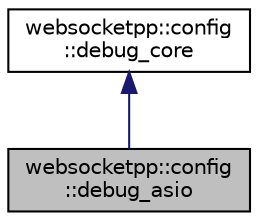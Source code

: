 digraph "websocketpp::config::debug_asio"
{
  edge [fontname="Helvetica",fontsize="10",labelfontname="Helvetica",labelfontsize="10"];
  node [fontname="Helvetica",fontsize="10",shape=record];
  Node3 [label="websocketpp::config\l::debug_asio",height=0.2,width=0.4,color="black", fillcolor="grey75", style="filled", fontcolor="black"];
  Node4 -> Node3 [dir="back",color="midnightblue",fontsize="10",style="solid",fontname="Helvetica"];
  Node4 [label="websocketpp::config\l::debug_core",height=0.2,width=0.4,color="black", fillcolor="white", style="filled",URL="$structwebsocketpp_1_1config_1_1debug__core.html",tooltip="Client/Server debug config with iostream transport. "];
}
